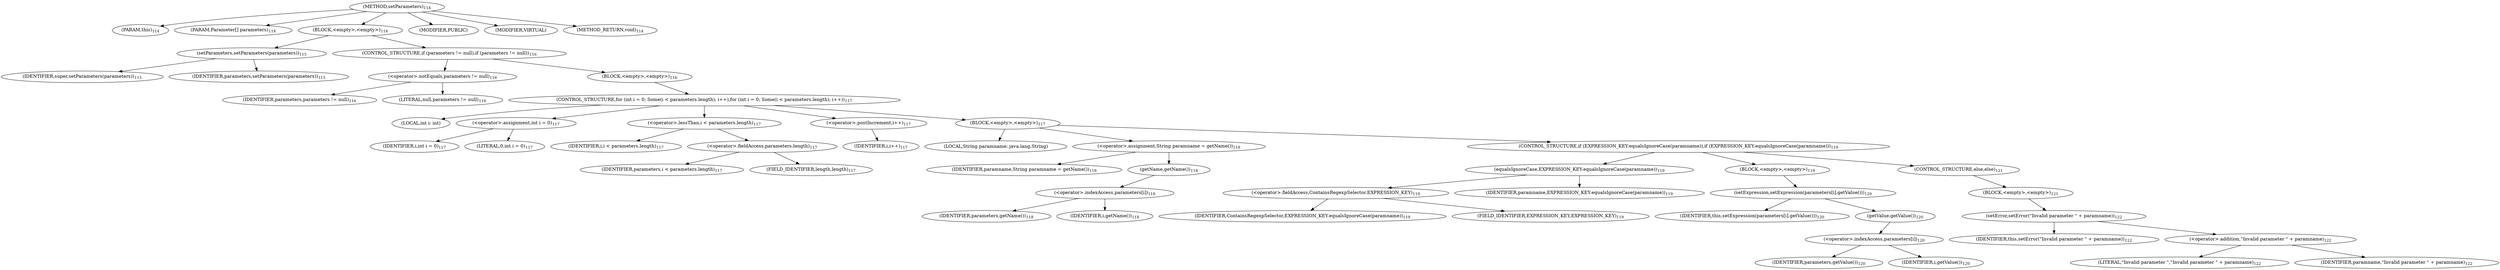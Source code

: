 digraph "setParameters" {  
"86" [label = <(METHOD,setParameters)<SUB>114</SUB>> ]
"8" [label = <(PARAM,this)<SUB>114</SUB>> ]
"87" [label = <(PARAM,Parameter[] parameters)<SUB>114</SUB>> ]
"88" [label = <(BLOCK,&lt;empty&gt;,&lt;empty&gt;)<SUB>114</SUB>> ]
"89" [label = <(setParameters,setParameters(parameters))<SUB>115</SUB>> ]
"90" [label = <(IDENTIFIER,super,setParameters(parameters))<SUB>115</SUB>> ]
"91" [label = <(IDENTIFIER,parameters,setParameters(parameters))<SUB>115</SUB>> ]
"92" [label = <(CONTROL_STRUCTURE,if (parameters != null),if (parameters != null))<SUB>116</SUB>> ]
"93" [label = <(&lt;operator&gt;.notEquals,parameters != null)<SUB>116</SUB>> ]
"94" [label = <(IDENTIFIER,parameters,parameters != null)<SUB>116</SUB>> ]
"95" [label = <(LITERAL,null,parameters != null)<SUB>116</SUB>> ]
"96" [label = <(BLOCK,&lt;empty&gt;,&lt;empty&gt;)<SUB>116</SUB>> ]
"97" [label = <(CONTROL_STRUCTURE,for (int i = 0; Some(i &lt; parameters.length); i++),for (int i = 0; Some(i &lt; parameters.length); i++))<SUB>117</SUB>> ]
"98" [label = <(LOCAL,int i: int)> ]
"99" [label = <(&lt;operator&gt;.assignment,int i = 0)<SUB>117</SUB>> ]
"100" [label = <(IDENTIFIER,i,int i = 0)<SUB>117</SUB>> ]
"101" [label = <(LITERAL,0,int i = 0)<SUB>117</SUB>> ]
"102" [label = <(&lt;operator&gt;.lessThan,i &lt; parameters.length)<SUB>117</SUB>> ]
"103" [label = <(IDENTIFIER,i,i &lt; parameters.length)<SUB>117</SUB>> ]
"104" [label = <(&lt;operator&gt;.fieldAccess,parameters.length)<SUB>117</SUB>> ]
"105" [label = <(IDENTIFIER,parameters,i &lt; parameters.length)<SUB>117</SUB>> ]
"106" [label = <(FIELD_IDENTIFIER,length,length)<SUB>117</SUB>> ]
"107" [label = <(&lt;operator&gt;.postIncrement,i++)<SUB>117</SUB>> ]
"108" [label = <(IDENTIFIER,i,i++)<SUB>117</SUB>> ]
"109" [label = <(BLOCK,&lt;empty&gt;,&lt;empty&gt;)<SUB>117</SUB>> ]
"110" [label = <(LOCAL,String paramname: java.lang.String)> ]
"111" [label = <(&lt;operator&gt;.assignment,String paramname = getName())<SUB>118</SUB>> ]
"112" [label = <(IDENTIFIER,paramname,String paramname = getName())<SUB>118</SUB>> ]
"113" [label = <(getName,getName())<SUB>118</SUB>> ]
"114" [label = <(&lt;operator&gt;.indexAccess,parameters[i])<SUB>118</SUB>> ]
"115" [label = <(IDENTIFIER,parameters,getName())<SUB>118</SUB>> ]
"116" [label = <(IDENTIFIER,i,getName())<SUB>118</SUB>> ]
"117" [label = <(CONTROL_STRUCTURE,if (EXPRESSION_KEY.equalsIgnoreCase(paramname)),if (EXPRESSION_KEY.equalsIgnoreCase(paramname)))<SUB>119</SUB>> ]
"118" [label = <(equalsIgnoreCase,EXPRESSION_KEY.equalsIgnoreCase(paramname))<SUB>119</SUB>> ]
"119" [label = <(&lt;operator&gt;.fieldAccess,ContainsRegexpSelector.EXPRESSION_KEY)<SUB>119</SUB>> ]
"120" [label = <(IDENTIFIER,ContainsRegexpSelector,EXPRESSION_KEY.equalsIgnoreCase(paramname))<SUB>119</SUB>> ]
"121" [label = <(FIELD_IDENTIFIER,EXPRESSION_KEY,EXPRESSION_KEY)<SUB>119</SUB>> ]
"122" [label = <(IDENTIFIER,paramname,EXPRESSION_KEY.equalsIgnoreCase(paramname))<SUB>119</SUB>> ]
"123" [label = <(BLOCK,&lt;empty&gt;,&lt;empty&gt;)<SUB>119</SUB>> ]
"124" [label = <(setExpression,setExpression(parameters[i].getValue()))<SUB>120</SUB>> ]
"7" [label = <(IDENTIFIER,this,setExpression(parameters[i].getValue()))<SUB>120</SUB>> ]
"125" [label = <(getValue,getValue())<SUB>120</SUB>> ]
"126" [label = <(&lt;operator&gt;.indexAccess,parameters[i])<SUB>120</SUB>> ]
"127" [label = <(IDENTIFIER,parameters,getValue())<SUB>120</SUB>> ]
"128" [label = <(IDENTIFIER,i,getValue())<SUB>120</SUB>> ]
"129" [label = <(CONTROL_STRUCTURE,else,else)<SUB>121</SUB>> ]
"130" [label = <(BLOCK,&lt;empty&gt;,&lt;empty&gt;)<SUB>121</SUB>> ]
"131" [label = <(setError,setError(&quot;Invalid parameter &quot; + paramname))<SUB>122</SUB>> ]
"9" [label = <(IDENTIFIER,this,setError(&quot;Invalid parameter &quot; + paramname))<SUB>122</SUB>> ]
"132" [label = <(&lt;operator&gt;.addition,&quot;Invalid parameter &quot; + paramname)<SUB>122</SUB>> ]
"133" [label = <(LITERAL,&quot;Invalid parameter &quot;,&quot;Invalid parameter &quot; + paramname)<SUB>122</SUB>> ]
"134" [label = <(IDENTIFIER,paramname,&quot;Invalid parameter &quot; + paramname)<SUB>122</SUB>> ]
"135" [label = <(MODIFIER,PUBLIC)> ]
"136" [label = <(MODIFIER,VIRTUAL)> ]
"137" [label = <(METHOD_RETURN,void)<SUB>114</SUB>> ]
  "86" -> "8" 
  "86" -> "87" 
  "86" -> "88" 
  "86" -> "135" 
  "86" -> "136" 
  "86" -> "137" 
  "88" -> "89" 
  "88" -> "92" 
  "89" -> "90" 
  "89" -> "91" 
  "92" -> "93" 
  "92" -> "96" 
  "93" -> "94" 
  "93" -> "95" 
  "96" -> "97" 
  "97" -> "98" 
  "97" -> "99" 
  "97" -> "102" 
  "97" -> "107" 
  "97" -> "109" 
  "99" -> "100" 
  "99" -> "101" 
  "102" -> "103" 
  "102" -> "104" 
  "104" -> "105" 
  "104" -> "106" 
  "107" -> "108" 
  "109" -> "110" 
  "109" -> "111" 
  "109" -> "117" 
  "111" -> "112" 
  "111" -> "113" 
  "113" -> "114" 
  "114" -> "115" 
  "114" -> "116" 
  "117" -> "118" 
  "117" -> "123" 
  "117" -> "129" 
  "118" -> "119" 
  "118" -> "122" 
  "119" -> "120" 
  "119" -> "121" 
  "123" -> "124" 
  "124" -> "7" 
  "124" -> "125" 
  "125" -> "126" 
  "126" -> "127" 
  "126" -> "128" 
  "129" -> "130" 
  "130" -> "131" 
  "131" -> "9" 
  "131" -> "132" 
  "132" -> "133" 
  "132" -> "134" 
}
